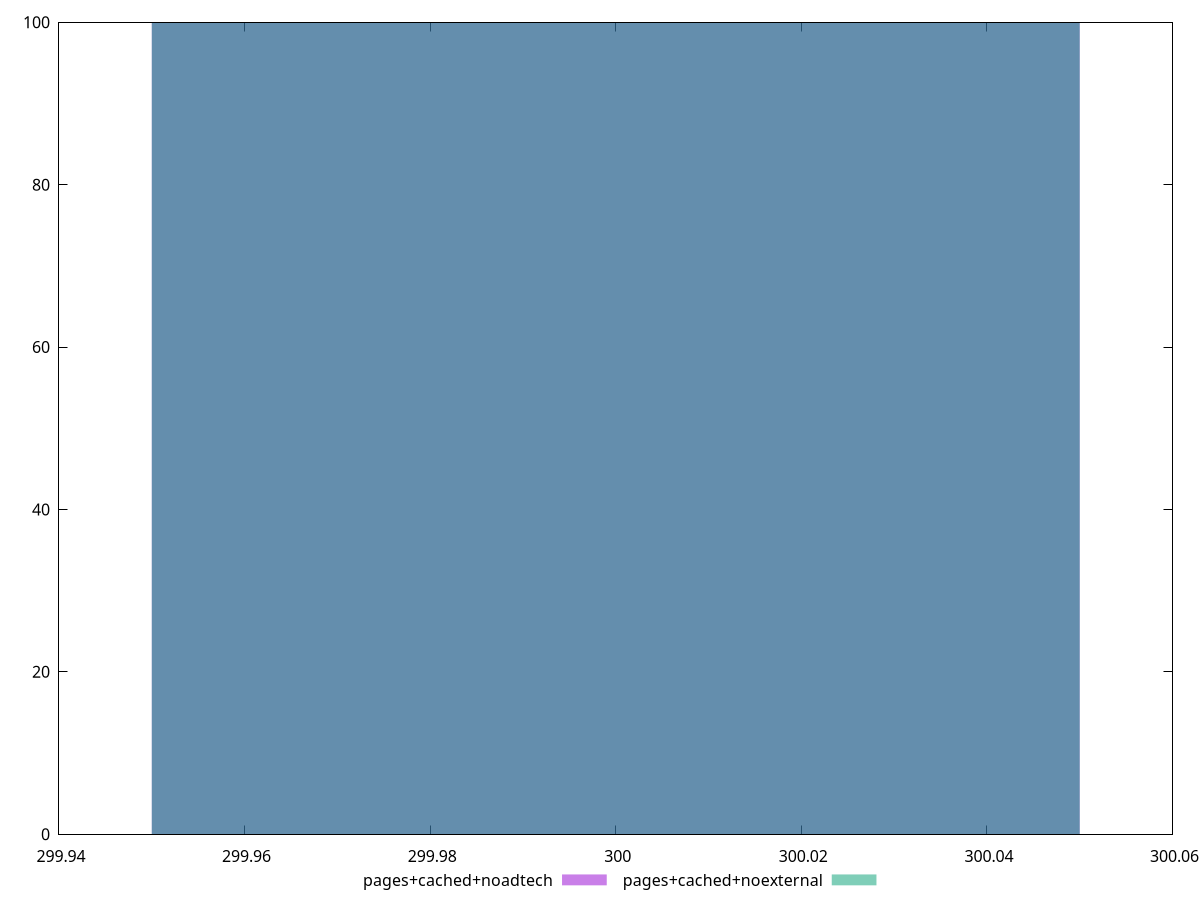 reset
set terminal svg size 640, 500 enhanced background rgb 'white'
set output "reprap/unused-css-rules/comparison/histogram/4_vs_5.svg"

$pagesCachedNoadtech <<EOF
300 100
EOF

$pagesCachedNoexternal <<EOF
300 100
EOF

set key outside below
set boxwidth 0.1
set yrange [0:100]
set style fill transparent solid 0.5 noborder

plot \
  $pagesCachedNoadtech title "pages+cached+noadtech" with boxes, \
  $pagesCachedNoexternal title "pages+cached+noexternal" with boxes, \


reset
